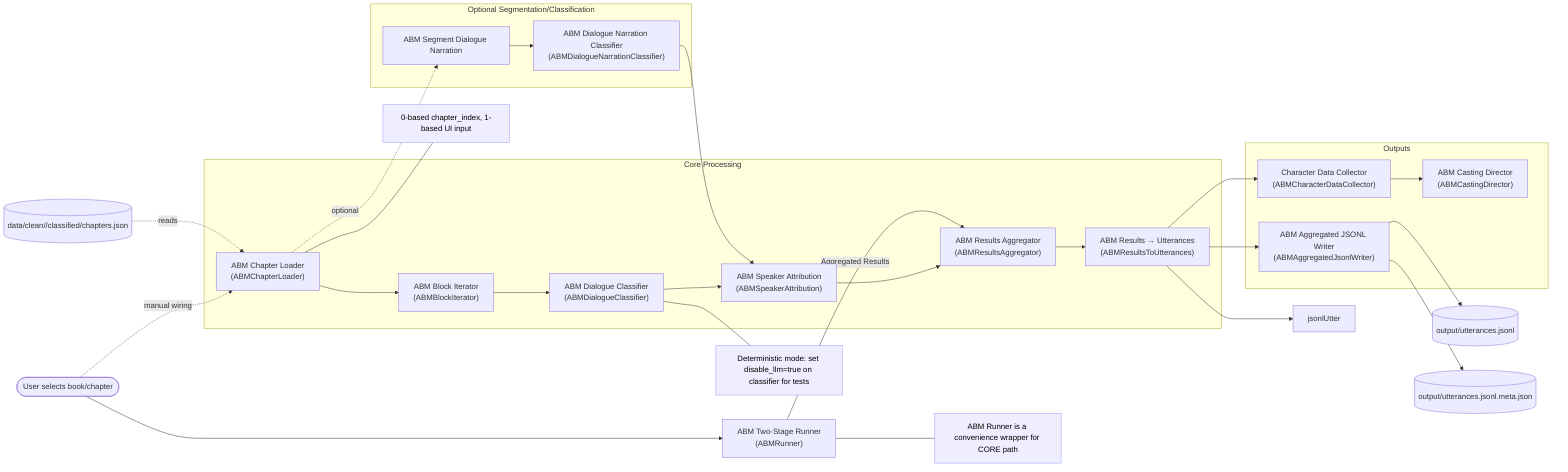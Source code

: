 flowchart LR
	%% LangFlow Architecture for Audiobook Maker
	%% Core entry points
	start([User selects book/chapter])
%% Optional convenience runner (legacy name kept temporarily)
twoRunner["ABM Two-Stage Runner<br/>(ABMRunner)"]

		%% Core processing components
		subgraph CORE[Core Processing]
			direction LR
		loader["ABM Chapter Loader<br/>(ABMChapterLoader)"]
		chunker["ABM Block Iterator<br/>(ABMBlockIterator)"]
		classifier["ABM Dialogue Classifier<br/>(ABMDialogueClassifier)"]
		attrib["ABM Speaker Attribution<br/>(ABMSpeakerAttribution)"]
		aggregator["ABM Results Aggregator<br/>(ABMResultsAggregator)"]
		norm["ABM Results → Utterances<br/>(ABMResultsToUtterances)"]
		end

		%% Optional classification path
		subgraph ALT[Optional Segmentation/Classification]
			direction TB
		seg["ABM Segment Dialogue Narration"]
		dncls["ABM Dialogue Narration Classifier<br/>(ABMDialogueNarrationClassifier)"]
		end

		%% Post-processing / output
		subgraph OUTPUT[Outputs]
			direction LR
		jsonlAgg["ABM Aggregated JSONL Writer<br/>(ABMAggregatedJsonlWriter)"]
		collect["Character Data Collector<br/>(ABMCharacterDataCollector)"]
		cast["ABM Casting Director<br/>(ABMCastingDirector)"]
		end

		%% Data artifacts
		chapters[("data/clean/<book>/classified/chapters.json")]
		utterFile[("output/utterances.jsonl")]
		metaFile[("output/utterances.jsonl.meta.json")]

		%% Flow wiring (core)
		start --> twoRunner
		start -. manual wiring .-> loader
		chapters -. reads .-> loader
		loader --> chunker
		chunker --> classifier
		classifier --> attrib
		attrib --> aggregator
		aggregator --> norm

		%% Runner outputs aggregated results directly
		twoRunner -->|Aggregated Results| aggregator

		%% Optional alt path
		loader -. optional .-> seg --> dncls --> attrib

		%% Outputs
		norm --> jsonlAgg --> utterFile
		jsonlAgg --> metaFile
		norm --> jsonlUtter
		norm --> collect --> cast

		%% Notes
		classDef note fill:#eef,stroke:#99f,stroke-width:1px,color:#000
		N1["Deterministic mode: set disable_llm=true on classifier for tests"]:::note
		N2["0-based chapter_index, 1-based UI input"]:::note
		N3["ABM Runner is a convenience wrapper for CORE path"]:::note
		classifier --- N1
		loader --- N2
		twoRunner --- N3